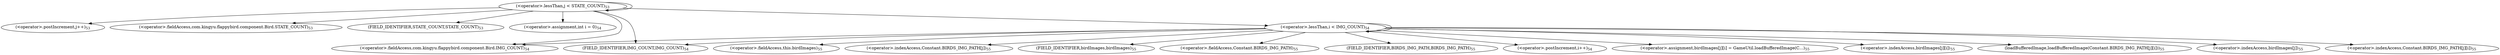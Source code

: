 digraph "&lt;init&gt;" {  
"156" [label = <(&lt;operator&gt;.lessThan,j &lt; STATE_COUNT)<SUB>53</SUB>> ]
"161" [label = <(&lt;operator&gt;.postIncrement,j++)<SUB>53</SUB>> ]
"158" [label = <(&lt;operator&gt;.fieldAccess,com.kingyu.flappybird.component.Bird.STATE_COUNT)<SUB>53</SUB>> ]
"160" [label = <(FIELD_IDENTIFIER,STATE_COUNT,STATE_COUNT)<SUB>53</SUB>> ]
"166" [label = <(&lt;operator&gt;.assignment,int i = 0)<SUB>54</SUB>> ]
"169" [label = <(&lt;operator&gt;.lessThan,i &lt; IMG_COUNT)<SUB>54</SUB>> ]
"174" [label = <(&lt;operator&gt;.postIncrement,i++)<SUB>54</SUB>> ]
"171" [label = <(&lt;operator&gt;.fieldAccess,com.kingyu.flappybird.component.Bird.IMG_COUNT)<SUB>54</SUB>> ]
"177" [label = <(&lt;operator&gt;.assignment,birdImages[j][i] = GameUtil.loadBufferedImage(C...)<SUB>55</SUB>> ]
"173" [label = <(FIELD_IDENTIFIER,IMG_COUNT,IMG_COUNT)<SUB>54</SUB>> ]
"178" [label = <(&lt;operator&gt;.indexAccess,birdImages[j][i])<SUB>55</SUB>> ]
"185" [label = <(loadBufferedImage,loadBufferedImage(Constant.BIRDS_IMG_PATH[j][i]))<SUB>55</SUB>> ]
"179" [label = <(&lt;operator&gt;.indexAccess,birdImages[j])<SUB>55</SUB>> ]
"187" [label = <(&lt;operator&gt;.indexAccess,Constant.BIRDS_IMG_PATH[j][i])<SUB>55</SUB>> ]
"180" [label = <(&lt;operator&gt;.fieldAccess,this.birdImages)<SUB>55</SUB>> ]
"188" [label = <(&lt;operator&gt;.indexAccess,Constant.BIRDS_IMG_PATH[j])<SUB>55</SUB>> ]
"182" [label = <(FIELD_IDENTIFIER,birdImages,birdImages)<SUB>55</SUB>> ]
"189" [label = <(&lt;operator&gt;.fieldAccess,Constant.BIRDS_IMG_PATH)<SUB>55</SUB>> ]
"191" [label = <(FIELD_IDENTIFIER,BIRDS_IMG_PATH,BIRDS_IMG_PATH)<SUB>55</SUB>> ]
  "156" -> "160" 
  "156" -> "169" 
  "156" -> "161" 
  "156" -> "166" 
  "156" -> "156" 
  "156" -> "158" 
  "156" -> "173" 
  "156" -> "171" 
  "169" -> "188" 
  "169" -> "177" 
  "169" -> "169" 
  "169" -> "174" 
  "169" -> "182" 
  "169" -> "179" 
  "169" -> "178" 
  "169" -> "185" 
  "169" -> "189" 
  "169" -> "191" 
  "169" -> "180" 
  "169" -> "187" 
  "169" -> "173" 
  "169" -> "171" 
}
